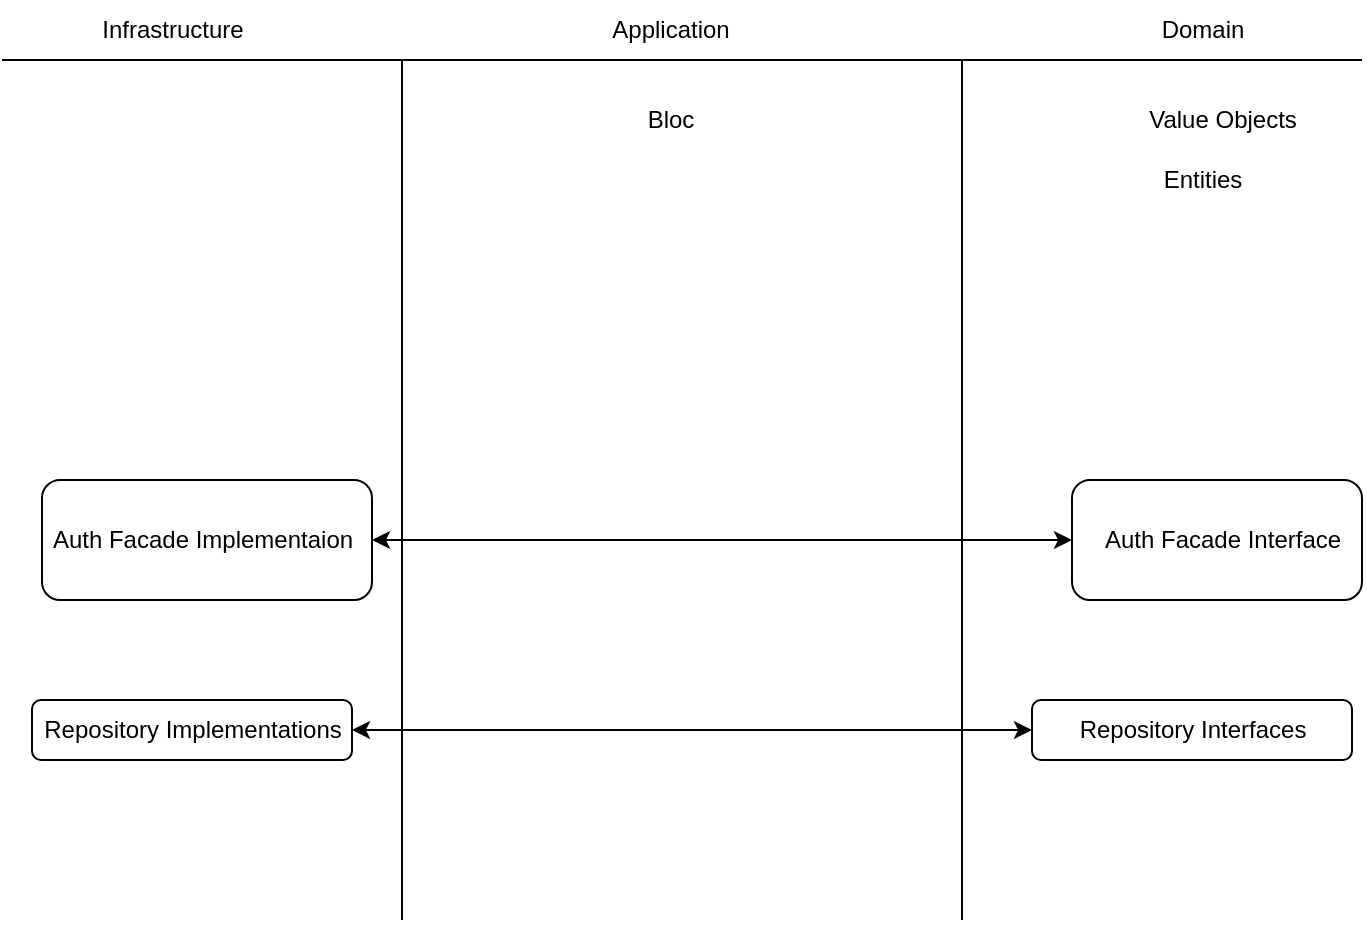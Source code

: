 <mxfile version="20.2.8" type="github"><diagram id="FbooXU7vOHhOFlliU_w0" name="Stránka-1"><mxGraphModel dx="981" dy="548" grid="1" gridSize="10" guides="1" tooltips="1" connect="1" arrows="1" fold="1" page="1" pageScale="1" pageWidth="827" pageHeight="1169" math="0" shadow="0"><root><mxCell id="0"/><mxCell id="1" parent="0"/><mxCell id="A2VXJHLjkFzaXLWbsRBk-2" value="Infrastructure" style="text;html=1;align=center;verticalAlign=middle;resizable=0;points=[];autosize=1;strokeColor=none;fillColor=none;" parent="1" vertex="1"><mxGeometry x="120" y="210" width="90" height="30" as="geometry"/></mxCell><mxCell id="A2VXJHLjkFzaXLWbsRBk-3" value="Domain" style="text;html=1;align=center;verticalAlign=middle;resizable=0;points=[];autosize=1;strokeColor=none;fillColor=none;" parent="1" vertex="1"><mxGeometry x="650" y="210" width="60" height="30" as="geometry"/></mxCell><mxCell id="A2VXJHLjkFzaXLWbsRBk-4" value="Application" style="text;html=1;align=center;verticalAlign=middle;resizable=0;points=[];autosize=1;strokeColor=none;fillColor=none;" parent="1" vertex="1"><mxGeometry x="374" y="210" width="80" height="30" as="geometry"/></mxCell><mxCell id="-FE646M5ESCikki1Dh_N-1" value="" style="endArrow=none;html=1;rounded=0;" edge="1" parent="1"><mxGeometry width="50" height="50" relative="1" as="geometry"><mxPoint x="80" y="240" as="sourcePoint"/><mxPoint x="760" y="240" as="targetPoint"/></mxGeometry></mxCell><mxCell id="-FE646M5ESCikki1Dh_N-2" value="" style="endArrow=none;html=1;rounded=0;" edge="1" parent="1"><mxGeometry width="50" height="50" relative="1" as="geometry"><mxPoint x="280" y="240" as="sourcePoint"/><mxPoint x="280" y="670" as="targetPoint"/></mxGeometry></mxCell><mxCell id="-FE646M5ESCikki1Dh_N-3" value="" style="endArrow=none;html=1;rounded=0;" edge="1" parent="1"><mxGeometry width="50" height="50" relative="1" as="geometry"><mxPoint x="560" y="240" as="sourcePoint"/><mxPoint x="560" y="670" as="targetPoint"/></mxGeometry></mxCell><mxCell id="-FE646M5ESCikki1Dh_N-4" value="Bloc" style="text;html=1;align=center;verticalAlign=middle;resizable=0;points=[];autosize=1;strokeColor=none;fillColor=none;" vertex="1" parent="1"><mxGeometry x="389" y="255" width="50" height="30" as="geometry"/></mxCell><mxCell id="-FE646M5ESCikki1Dh_N-5" value="Value Objects" style="text;html=1;align=center;verticalAlign=middle;resizable=0;points=[];autosize=1;strokeColor=none;fillColor=none;" vertex="1" parent="1"><mxGeometry x="640" y="255" width="100" height="30" as="geometry"/></mxCell><mxCell id="-FE646M5ESCikki1Dh_N-6" value="Entities" style="text;html=1;align=center;verticalAlign=middle;resizable=0;points=[];autosize=1;strokeColor=none;fillColor=none;" vertex="1" parent="1"><mxGeometry x="650" y="285" width="60" height="30" as="geometry"/></mxCell><mxCell id="-FE646M5ESCikki1Dh_N-8" value="Repository Implementations" style="text;html=1;align=center;verticalAlign=middle;resizable=0;points=[];autosize=1;strokeColor=none;fillColor=none;" vertex="1" parent="1"><mxGeometry x="90" y="560" width="170" height="30" as="geometry"/></mxCell><mxCell id="-FE646M5ESCikki1Dh_N-10" value="" style="rounded=1;whiteSpace=wrap;html=1;fillColor=none;" vertex="1" parent="1"><mxGeometry x="95" y="560" width="160" height="30" as="geometry"/></mxCell><mxCell id="-FE646M5ESCikki1Dh_N-11" value="Repository Interfaces" style="text;html=1;align=center;verticalAlign=middle;resizable=0;points=[];autosize=1;strokeColor=none;fillColor=none;" vertex="1" parent="1"><mxGeometry x="605" y="560" width="140" height="30" as="geometry"/></mxCell><mxCell id="-FE646M5ESCikki1Dh_N-12" value="" style="rounded=1;whiteSpace=wrap;html=1;fillColor=none;" vertex="1" parent="1"><mxGeometry x="595" y="560" width="160" height="30" as="geometry"/></mxCell><mxCell id="-FE646M5ESCikki1Dh_N-13" value="" style="endArrow=classic;startArrow=classic;html=1;rounded=0;entryX=0;entryY=0.5;entryDx=0;entryDy=0;" edge="1" parent="1" source="-FE646M5ESCikki1Dh_N-10" target="-FE646M5ESCikki1Dh_N-12"><mxGeometry width="50" height="50" relative="1" as="geometry"><mxPoint x="380" y="430" as="sourcePoint"/><mxPoint x="430" y="380" as="targetPoint"/></mxGeometry></mxCell><mxCell id="-FE646M5ESCikki1Dh_N-15" value="Auth Facade Interface" style="text;html=1;align=center;verticalAlign=middle;resizable=0;points=[];autosize=1;strokeColor=none;fillColor=none;" vertex="1" parent="1"><mxGeometry x="620" y="465" width="140" height="30" as="geometry"/></mxCell><mxCell id="-FE646M5ESCikki1Dh_N-16" value="" style="rounded=1;whiteSpace=wrap;html=1;fillColor=none;" vertex="1" parent="1"><mxGeometry x="615" y="450" width="145" height="60" as="geometry"/></mxCell><mxCell id="-FE646M5ESCikki1Dh_N-17" value="Auth Facade Implementaion" style="text;html=1;align=center;verticalAlign=middle;resizable=0;points=[];autosize=1;strokeColor=none;fillColor=none;" vertex="1" parent="1"><mxGeometry x="95" y="465" width="170" height="30" as="geometry"/></mxCell><mxCell id="-FE646M5ESCikki1Dh_N-18" value="" style="rounded=1;whiteSpace=wrap;html=1;fillColor=none;" vertex="1" parent="1"><mxGeometry x="100" y="450" width="165" height="60" as="geometry"/></mxCell><mxCell id="-FE646M5ESCikki1Dh_N-19" value="" style="endArrow=classic;startArrow=classic;html=1;rounded=0;exitX=1;exitY=0.5;exitDx=0;exitDy=0;entryX=0;entryY=0.5;entryDx=0;entryDy=0;" edge="1" parent="1" source="-FE646M5ESCikki1Dh_N-18" target="-FE646M5ESCikki1Dh_N-16"><mxGeometry width="50" height="50" relative="1" as="geometry"><mxPoint x="380" y="430" as="sourcePoint"/><mxPoint x="430" y="380" as="targetPoint"/></mxGeometry></mxCell></root></mxGraphModel></diagram></mxfile>
